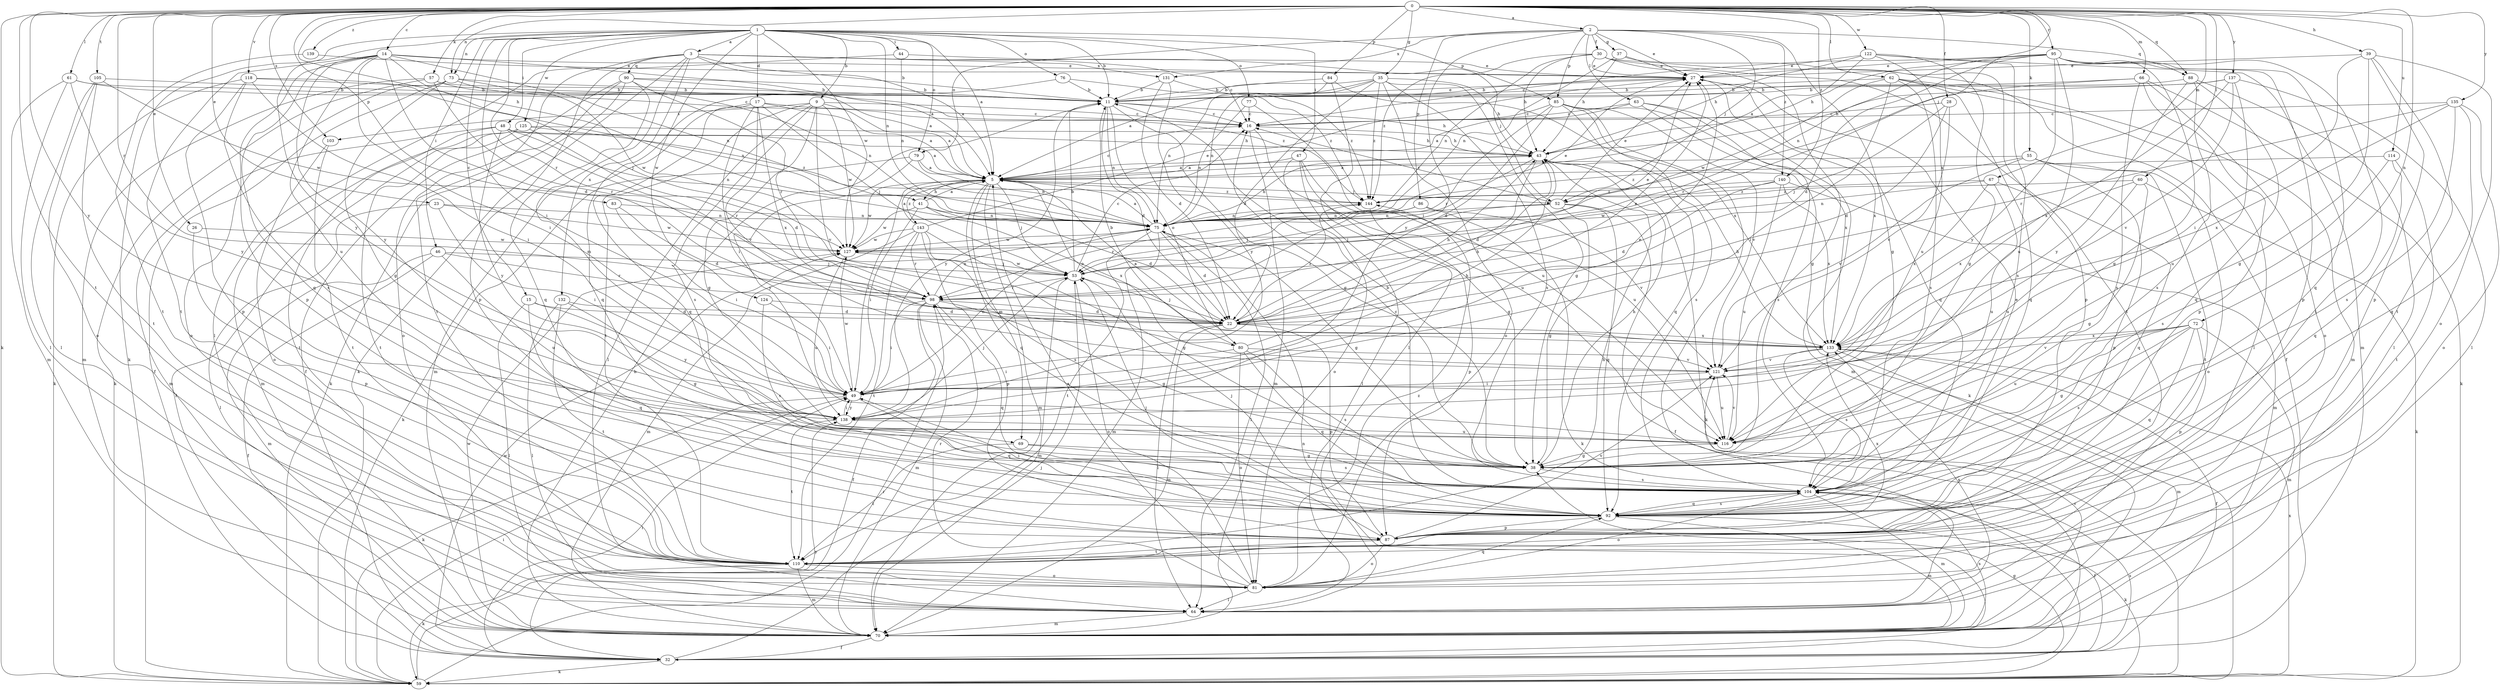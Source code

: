 strict digraph  {
0;
1;
2;
3;
5;
9;
11;
14;
15;
16;
17;
22;
23;
26;
27;
28;
30;
32;
35;
37;
38;
39;
41;
43;
44;
46;
47;
48;
49;
52;
53;
55;
57;
59;
60;
61;
62;
63;
64;
66;
67;
69;
70;
72;
73;
75;
76;
77;
79;
80;
81;
83;
84;
85;
86;
87;
88;
90;
92;
95;
98;
103;
104;
105;
110;
114;
116;
118;
121;
122;
124;
125;
127;
131;
132;
133;
135;
137;
138;
139;
140;
143;
144;
0 -> 2  [label=a];
0 -> 14  [label=c];
0 -> 23  [label=e];
0 -> 26  [label=e];
0 -> 28  [label=f];
0 -> 35  [label=g];
0 -> 39  [label=h];
0 -> 41  [label=h];
0 -> 52  [label=j];
0 -> 55  [label=k];
0 -> 57  [label=k];
0 -> 59  [label=k];
0 -> 60  [label=l];
0 -> 61  [label=l];
0 -> 62  [label=l];
0 -> 66  [label=m];
0 -> 67  [label=m];
0 -> 72  [label=n];
0 -> 73  [label=n];
0 -> 83  [label=p];
0 -> 84  [label=p];
0 -> 88  [label=q];
0 -> 95  [label=r];
0 -> 98  [label=r];
0 -> 103  [label=s];
0 -> 105  [label=t];
0 -> 110  [label=t];
0 -> 114  [label=u];
0 -> 118  [label=v];
0 -> 122  [label=w];
0 -> 135  [label=y];
0 -> 137  [label=y];
0 -> 138  [label=y];
0 -> 139  [label=z];
0 -> 140  [label=z];
1 -> 3  [label=a];
1 -> 5  [label=a];
1 -> 9  [label=b];
1 -> 11  [label=b];
1 -> 15  [label=c];
1 -> 17  [label=d];
1 -> 44  [label=i];
1 -> 46  [label=i];
1 -> 47  [label=i];
1 -> 48  [label=i];
1 -> 49  [label=i];
1 -> 59  [label=k];
1 -> 73  [label=n];
1 -> 75  [label=n];
1 -> 76  [label=o];
1 -> 77  [label=o];
1 -> 79  [label=o];
1 -> 85  [label=p];
1 -> 98  [label=r];
1 -> 124  [label=w];
1 -> 125  [label=w];
1 -> 127  [label=w];
1 -> 138  [label=y];
2 -> 27  [label=e];
2 -> 30  [label=f];
2 -> 37  [label=g];
2 -> 38  [label=g];
2 -> 52  [label=j];
2 -> 63  [label=l];
2 -> 79  [label=o];
2 -> 85  [label=p];
2 -> 86  [label=p];
2 -> 88  [label=q];
2 -> 131  [label=x];
2 -> 138  [label=y];
2 -> 140  [label=z];
3 -> 5  [label=a];
3 -> 11  [label=b];
3 -> 16  [label=c];
3 -> 52  [label=j];
3 -> 59  [label=k];
3 -> 69  [label=m];
3 -> 87  [label=p];
3 -> 90  [label=q];
3 -> 110  [label=t];
3 -> 131  [label=x];
3 -> 132  [label=x];
5 -> 16  [label=c];
5 -> 41  [label=h];
5 -> 49  [label=i];
5 -> 52  [label=j];
5 -> 53  [label=j];
5 -> 69  [label=m];
5 -> 70  [label=m];
5 -> 80  [label=o];
5 -> 92  [label=q];
5 -> 127  [label=w];
5 -> 143  [label=z];
5 -> 144  [label=z];
9 -> 5  [label=a];
9 -> 16  [label=c];
9 -> 38  [label=g];
9 -> 64  [label=l];
9 -> 103  [label=s];
9 -> 104  [label=s];
9 -> 110  [label=t];
9 -> 121  [label=v];
9 -> 127  [label=w];
11 -> 16  [label=c];
11 -> 22  [label=d];
11 -> 27  [label=e];
11 -> 38  [label=g];
11 -> 43  [label=h];
11 -> 75  [label=n];
11 -> 80  [label=o];
11 -> 138  [label=y];
14 -> 5  [label=a];
14 -> 22  [label=d];
14 -> 27  [label=e];
14 -> 49  [label=i];
14 -> 53  [label=j];
14 -> 75  [label=n];
14 -> 87  [label=p];
14 -> 92  [label=q];
14 -> 110  [label=t];
14 -> 116  [label=u];
14 -> 138  [label=y];
15 -> 22  [label=d];
15 -> 64  [label=l];
15 -> 92  [label=q];
15 -> 138  [label=y];
16 -> 43  [label=h];
16 -> 70  [label=m];
16 -> 116  [label=u];
17 -> 5  [label=a];
17 -> 16  [label=c];
17 -> 49  [label=i];
17 -> 53  [label=j];
17 -> 70  [label=m];
17 -> 92  [label=q];
17 -> 121  [label=v];
17 -> 133  [label=x];
22 -> 27  [label=e];
22 -> 43  [label=h];
22 -> 53  [label=j];
22 -> 64  [label=l];
22 -> 70  [label=m];
22 -> 87  [label=p];
22 -> 133  [label=x];
22 -> 144  [label=z];
23 -> 49  [label=i];
23 -> 64  [label=l];
23 -> 75  [label=n];
23 -> 127  [label=w];
26 -> 87  [label=p];
26 -> 127  [label=w];
27 -> 11  [label=b];
27 -> 92  [label=q];
27 -> 133  [label=x];
28 -> 16  [label=c];
28 -> 22  [label=d];
28 -> 53  [label=j];
28 -> 121  [label=v];
30 -> 27  [label=e];
30 -> 32  [label=f];
30 -> 38  [label=g];
30 -> 43  [label=h];
30 -> 75  [label=n];
30 -> 110  [label=t];
30 -> 144  [label=z];
32 -> 49  [label=i];
32 -> 53  [label=j];
32 -> 59  [label=k];
32 -> 75  [label=n];
32 -> 104  [label=s];
32 -> 127  [label=w];
35 -> 5  [label=a];
35 -> 11  [label=b];
35 -> 22  [label=d];
35 -> 38  [label=g];
35 -> 43  [label=h];
35 -> 75  [label=n];
35 -> 81  [label=o];
35 -> 104  [label=s];
35 -> 144  [label=z];
37 -> 27  [label=e];
37 -> 43  [label=h];
37 -> 75  [label=n];
37 -> 87  [label=p];
38 -> 11  [label=b];
38 -> 43  [label=h];
38 -> 104  [label=s];
39 -> 27  [label=e];
39 -> 38  [label=g];
39 -> 49  [label=i];
39 -> 81  [label=o];
39 -> 87  [label=p];
39 -> 110  [label=t];
41 -> 5  [label=a];
41 -> 22  [label=d];
41 -> 49  [label=i];
41 -> 75  [label=n];
41 -> 127  [label=w];
41 -> 133  [label=x];
43 -> 5  [label=a];
43 -> 22  [label=d];
43 -> 53  [label=j];
43 -> 59  [label=k];
44 -> 27  [label=e];
44 -> 64  [label=l];
44 -> 75  [label=n];
46 -> 32  [label=f];
46 -> 53  [label=j];
46 -> 70  [label=m];
46 -> 98  [label=r];
46 -> 116  [label=u];
47 -> 5  [label=a];
47 -> 38  [label=g];
47 -> 64  [label=l];
47 -> 81  [label=o];
47 -> 116  [label=u];
48 -> 5  [label=a];
48 -> 43  [label=h];
48 -> 70  [label=m];
48 -> 75  [label=n];
48 -> 98  [label=r];
48 -> 110  [label=t];
48 -> 138  [label=y];
49 -> 27  [label=e];
49 -> 43  [label=h];
49 -> 59  [label=k];
49 -> 75  [label=n];
49 -> 92  [label=q];
49 -> 127  [label=w];
49 -> 138  [label=y];
52 -> 16  [label=c];
52 -> 27  [label=e];
52 -> 32  [label=f];
52 -> 38  [label=g];
52 -> 53  [label=j];
52 -> 75  [label=n];
52 -> 92  [label=q];
53 -> 11  [label=b];
53 -> 16  [label=c];
53 -> 27  [label=e];
53 -> 70  [label=m];
53 -> 81  [label=o];
53 -> 98  [label=r];
53 -> 127  [label=w];
55 -> 5  [label=a];
55 -> 81  [label=o];
55 -> 87  [label=p];
55 -> 110  [label=t];
55 -> 121  [label=v];
55 -> 144  [label=z];
57 -> 5  [label=a];
57 -> 11  [label=b];
57 -> 59  [label=k];
57 -> 70  [label=m];
57 -> 98  [label=r];
59 -> 38  [label=g];
59 -> 49  [label=i];
59 -> 98  [label=r];
59 -> 133  [label=x];
59 -> 138  [label=y];
60 -> 38  [label=g];
60 -> 59  [label=k];
60 -> 116  [label=u];
60 -> 133  [label=x];
60 -> 144  [label=z];
61 -> 11  [label=b];
61 -> 16  [label=c];
61 -> 64  [label=l];
61 -> 70  [label=m];
61 -> 138  [label=y];
62 -> 11  [label=b];
62 -> 49  [label=i];
62 -> 64  [label=l];
62 -> 70  [label=m];
62 -> 92  [label=q];
62 -> 104  [label=s];
62 -> 127  [label=w];
63 -> 5  [label=a];
63 -> 16  [label=c];
63 -> 59  [label=k];
63 -> 70  [label=m];
63 -> 104  [label=s];
64 -> 70  [label=m];
64 -> 133  [label=x];
66 -> 11  [label=b];
66 -> 59  [label=k];
66 -> 81  [label=o];
66 -> 87  [label=p];
66 -> 98  [label=r];
66 -> 104  [label=s];
67 -> 75  [label=n];
67 -> 92  [label=q];
67 -> 116  [label=u];
67 -> 133  [label=x];
67 -> 144  [label=z];
69 -> 38  [label=g];
69 -> 104  [label=s];
69 -> 110  [label=t];
70 -> 11  [label=b];
70 -> 32  [label=f];
70 -> 104  [label=s];
70 -> 121  [label=v];
70 -> 127  [label=w];
72 -> 38  [label=g];
72 -> 70  [label=m];
72 -> 87  [label=p];
72 -> 92  [label=q];
72 -> 104  [label=s];
72 -> 116  [label=u];
72 -> 121  [label=v];
72 -> 133  [label=x];
73 -> 11  [label=b];
73 -> 32  [label=f];
73 -> 38  [label=g];
73 -> 75  [label=n];
73 -> 81  [label=o];
73 -> 127  [label=w];
75 -> 5  [label=a];
75 -> 22  [label=d];
75 -> 27  [label=e];
75 -> 38  [label=g];
75 -> 43  [label=h];
75 -> 64  [label=l];
75 -> 70  [label=m];
75 -> 110  [label=t];
75 -> 127  [label=w];
76 -> 11  [label=b];
76 -> 92  [label=q];
76 -> 144  [label=z];
77 -> 16  [label=c];
77 -> 75  [label=n];
77 -> 116  [label=u];
79 -> 5  [label=a];
79 -> 59  [label=k];
79 -> 75  [label=n];
79 -> 138  [label=y];
80 -> 11  [label=b];
80 -> 43  [label=h];
80 -> 49  [label=i];
80 -> 81  [label=o];
80 -> 92  [label=q];
80 -> 104  [label=s];
80 -> 121  [label=v];
81 -> 5  [label=a];
81 -> 64  [label=l];
81 -> 92  [label=q];
81 -> 98  [label=r];
81 -> 144  [label=z];
83 -> 22  [label=d];
83 -> 49  [label=i];
83 -> 75  [label=n];
84 -> 11  [label=b];
84 -> 64  [label=l];
84 -> 75  [label=n];
84 -> 133  [label=x];
85 -> 16  [label=c];
85 -> 22  [label=d];
85 -> 64  [label=l];
85 -> 92  [label=q];
85 -> 98  [label=r];
85 -> 104  [label=s];
85 -> 121  [label=v];
85 -> 133  [label=x];
86 -> 53  [label=j];
86 -> 59  [label=k];
86 -> 75  [label=n];
86 -> 98  [label=r];
86 -> 121  [label=v];
87 -> 53  [label=j];
87 -> 81  [label=o];
87 -> 110  [label=t];
87 -> 121  [label=v];
87 -> 133  [label=x];
88 -> 11  [label=b];
88 -> 64  [label=l];
88 -> 92  [label=q];
88 -> 104  [label=s];
88 -> 138  [label=y];
90 -> 11  [label=b];
90 -> 32  [label=f];
90 -> 59  [label=k];
90 -> 81  [label=o];
90 -> 92  [label=q];
90 -> 98  [label=r];
90 -> 144  [label=z];
92 -> 27  [label=e];
92 -> 49  [label=i];
92 -> 53  [label=j];
92 -> 59  [label=k];
92 -> 70  [label=m];
92 -> 87  [label=p];
92 -> 104  [label=s];
95 -> 16  [label=c];
95 -> 22  [label=d];
95 -> 27  [label=e];
95 -> 38  [label=g];
95 -> 43  [label=h];
95 -> 75  [label=n];
95 -> 87  [label=p];
95 -> 92  [label=q];
95 -> 110  [label=t];
95 -> 116  [label=u];
95 -> 138  [label=y];
98 -> 22  [label=d];
98 -> 32  [label=f];
98 -> 38  [label=g];
98 -> 49  [label=i];
98 -> 70  [label=m];
98 -> 75  [label=n];
98 -> 92  [label=q];
103 -> 81  [label=o];
103 -> 110  [label=t];
104 -> 16  [label=c];
104 -> 32  [label=f];
104 -> 70  [label=m];
104 -> 81  [label=o];
104 -> 92  [label=q];
105 -> 11  [label=b];
105 -> 64  [label=l];
105 -> 81  [label=o];
105 -> 110  [label=t];
105 -> 127  [label=w];
110 -> 43  [label=h];
110 -> 59  [label=k];
110 -> 70  [label=m];
110 -> 81  [label=o];
114 -> 5  [label=a];
114 -> 92  [label=q];
114 -> 104  [label=s];
114 -> 110  [label=t];
116 -> 38  [label=g];
116 -> 121  [label=v];
118 -> 11  [label=b];
118 -> 49  [label=i];
118 -> 59  [label=k];
118 -> 75  [label=n];
118 -> 87  [label=p];
118 -> 104  [label=s];
121 -> 49  [label=i];
121 -> 116  [label=u];
122 -> 5  [label=a];
122 -> 27  [label=e];
122 -> 38  [label=g];
122 -> 43  [label=h];
122 -> 70  [label=m];
122 -> 104  [label=s];
122 -> 116  [label=u];
124 -> 22  [label=d];
124 -> 49  [label=i];
124 -> 104  [label=s];
125 -> 22  [label=d];
125 -> 32  [label=f];
125 -> 43  [label=h];
125 -> 70  [label=m];
125 -> 110  [label=t];
125 -> 144  [label=z];
127 -> 53  [label=j];
127 -> 116  [label=u];
131 -> 11  [label=b];
131 -> 22  [label=d];
131 -> 138  [label=y];
131 -> 144  [label=z];
132 -> 22  [label=d];
132 -> 38  [label=g];
132 -> 64  [label=l];
132 -> 110  [label=t];
133 -> 5  [label=a];
133 -> 32  [label=f];
133 -> 43  [label=h];
133 -> 70  [label=m];
133 -> 104  [label=s];
133 -> 121  [label=v];
135 -> 16  [label=c];
135 -> 81  [label=o];
135 -> 92  [label=q];
135 -> 98  [label=r];
135 -> 104  [label=s];
135 -> 133  [label=x];
137 -> 11  [label=b];
137 -> 43  [label=h];
137 -> 64  [label=l];
137 -> 116  [label=u];
137 -> 121  [label=v];
137 -> 133  [label=x];
138 -> 49  [label=i];
138 -> 53  [label=j];
138 -> 110  [label=t];
138 -> 116  [label=u];
139 -> 27  [label=e];
139 -> 110  [label=t];
140 -> 22  [label=d];
140 -> 70  [label=m];
140 -> 116  [label=u];
140 -> 127  [label=w];
140 -> 133  [label=x];
140 -> 144  [label=z];
143 -> 5  [label=a];
143 -> 27  [label=e];
143 -> 38  [label=g];
143 -> 70  [label=m];
143 -> 87  [label=p];
143 -> 98  [label=r];
143 -> 104  [label=s];
143 -> 110  [label=t];
143 -> 127  [label=w];
144 -> 75  [label=n];
144 -> 87  [label=p];
}
